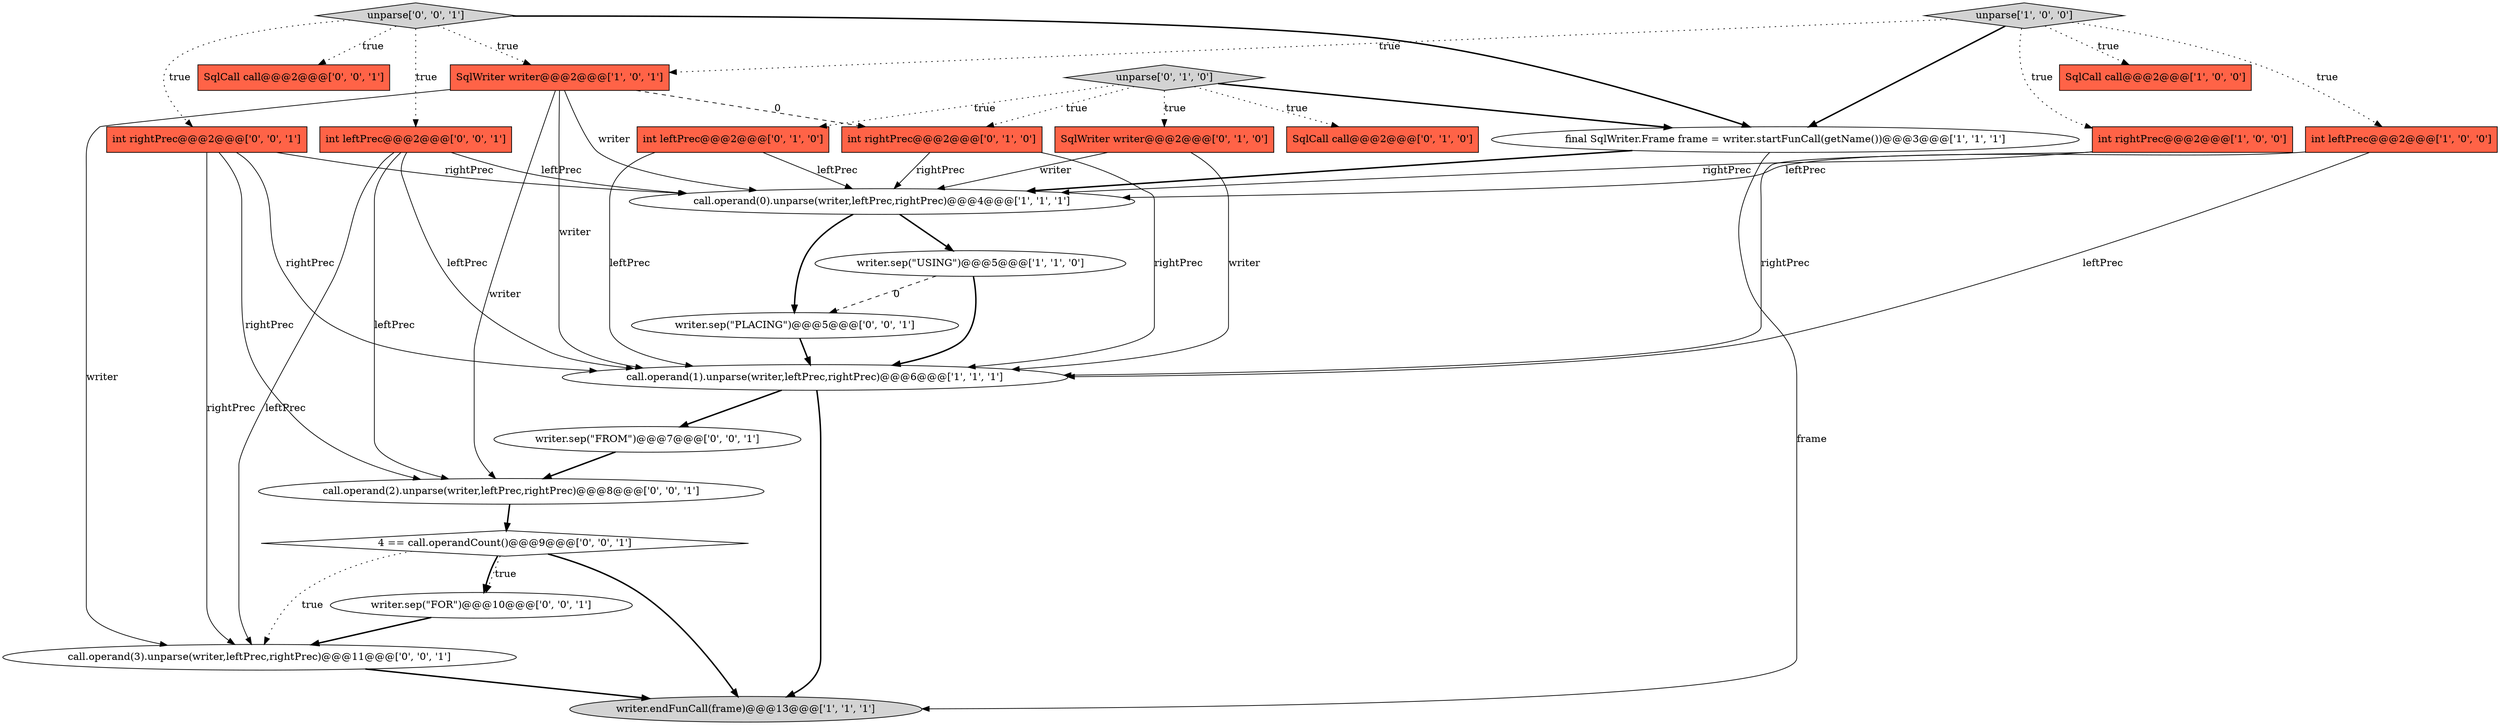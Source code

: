 digraph {
24 [style = filled, label = "writer.sep(\"FOR\")@@@10@@@['0', '0', '1']", fillcolor = white, shape = ellipse image = "AAA0AAABBB3BBB"];
8 [style = filled, label = "unparse['1', '0', '0']", fillcolor = lightgray, shape = diamond image = "AAA0AAABBB1BBB"];
5 [style = filled, label = "writer.endFunCall(frame)@@@13@@@['1', '1', '1']", fillcolor = lightgray, shape = ellipse image = "AAA0AAABBB1BBB"];
19 [style = filled, label = "int rightPrec@@@2@@@['0', '0', '1']", fillcolor = tomato, shape = box image = "AAA0AAABBB3BBB"];
17 [style = filled, label = "writer.sep(\"FROM\")@@@7@@@['0', '0', '1']", fillcolor = white, shape = ellipse image = "AAA0AAABBB3BBB"];
0 [style = filled, label = "int leftPrec@@@2@@@['1', '0', '0']", fillcolor = tomato, shape = box image = "AAA0AAABBB1BBB"];
4 [style = filled, label = "int rightPrec@@@2@@@['1', '0', '0']", fillcolor = tomato, shape = box image = "AAA0AAABBB1BBB"];
14 [style = filled, label = "int rightPrec@@@2@@@['0', '1', '0']", fillcolor = tomato, shape = box image = "AAA1AAABBB2BBB"];
16 [style = filled, label = "int leftPrec@@@2@@@['0', '0', '1']", fillcolor = tomato, shape = box image = "AAA0AAABBB3BBB"];
20 [style = filled, label = "call.operand(2).unparse(writer,leftPrec,rightPrec)@@@8@@@['0', '0', '1']", fillcolor = white, shape = ellipse image = "AAA0AAABBB3BBB"];
10 [style = filled, label = "SqlCall call@@@2@@@['0', '1', '0']", fillcolor = tomato, shape = box image = "AAA0AAABBB2BBB"];
18 [style = filled, label = "call.operand(3).unparse(writer,leftPrec,rightPrec)@@@11@@@['0', '0', '1']", fillcolor = white, shape = ellipse image = "AAA0AAABBB3BBB"];
23 [style = filled, label = "writer.sep(\"PLACING\")@@@5@@@['0', '0', '1']", fillcolor = white, shape = ellipse image = "AAA0AAABBB3BBB"];
3 [style = filled, label = "SqlCall call@@@2@@@['1', '0', '0']", fillcolor = tomato, shape = box image = "AAA0AAABBB1BBB"];
13 [style = filled, label = "int leftPrec@@@2@@@['0', '1', '0']", fillcolor = tomato, shape = box image = "AAA0AAABBB2BBB"];
12 [style = filled, label = "unparse['0', '1', '0']", fillcolor = lightgray, shape = diamond image = "AAA0AAABBB2BBB"];
2 [style = filled, label = "final SqlWriter.Frame frame = writer.startFunCall(getName())@@@3@@@['1', '1', '1']", fillcolor = white, shape = ellipse image = "AAA0AAABBB1BBB"];
15 [style = filled, label = "unparse['0', '0', '1']", fillcolor = lightgray, shape = diamond image = "AAA0AAABBB3BBB"];
21 [style = filled, label = "4 == call.operandCount()@@@9@@@['0', '0', '1']", fillcolor = white, shape = diamond image = "AAA0AAABBB3BBB"];
22 [style = filled, label = "SqlCall call@@@2@@@['0', '0', '1']", fillcolor = tomato, shape = box image = "AAA0AAABBB3BBB"];
7 [style = filled, label = "call.operand(0).unparse(writer,leftPrec,rightPrec)@@@4@@@['1', '1', '1']", fillcolor = white, shape = ellipse image = "AAA0AAABBB1BBB"];
11 [style = filled, label = "SqlWriter writer@@@2@@@['0', '1', '0']", fillcolor = tomato, shape = box image = "AAA0AAABBB2BBB"];
1 [style = filled, label = "call.operand(1).unparse(writer,leftPrec,rightPrec)@@@6@@@['1', '1', '1']", fillcolor = white, shape = ellipse image = "AAA0AAABBB1BBB"];
9 [style = filled, label = "writer.sep(\"USING\")@@@5@@@['1', '1', '0']", fillcolor = white, shape = ellipse image = "AAA0AAABBB1BBB"];
6 [style = filled, label = "SqlWriter writer@@@2@@@['1', '0', '1']", fillcolor = tomato, shape = box image = "AAA0AAABBB1BBB"];
1->5 [style = bold, label=""];
0->7 [style = solid, label="leftPrec"];
15->2 [style = bold, label=""];
4->7 [style = solid, label="rightPrec"];
21->18 [style = dotted, label="true"];
13->1 [style = solid, label="leftPrec"];
19->20 [style = solid, label="rightPrec"];
6->7 [style = solid, label="writer"];
15->22 [style = dotted, label="true"];
14->7 [style = solid, label="rightPrec"];
21->24 [style = bold, label=""];
6->14 [style = dashed, label="0"];
15->16 [style = dotted, label="true"];
13->7 [style = solid, label="leftPrec"];
24->18 [style = bold, label=""];
8->4 [style = dotted, label="true"];
8->3 [style = dotted, label="true"];
11->1 [style = solid, label="writer"];
9->23 [style = dashed, label="0"];
1->17 [style = bold, label=""];
19->18 [style = solid, label="rightPrec"];
16->18 [style = solid, label="leftPrec"];
0->1 [style = solid, label="leftPrec"];
20->21 [style = bold, label=""];
7->9 [style = bold, label=""];
12->11 [style = dotted, label="true"];
21->5 [style = bold, label=""];
6->1 [style = solid, label="writer"];
12->14 [style = dotted, label="true"];
12->2 [style = bold, label=""];
12->13 [style = dotted, label="true"];
19->7 [style = solid, label="rightPrec"];
8->6 [style = dotted, label="true"];
12->10 [style = dotted, label="true"];
8->2 [style = bold, label=""];
21->24 [style = dotted, label="true"];
15->19 [style = dotted, label="true"];
18->5 [style = bold, label=""];
15->6 [style = dotted, label="true"];
16->7 [style = solid, label="leftPrec"];
7->23 [style = bold, label=""];
6->20 [style = solid, label="writer"];
16->1 [style = solid, label="leftPrec"];
16->20 [style = solid, label="leftPrec"];
23->1 [style = bold, label=""];
2->5 [style = solid, label="frame"];
8->0 [style = dotted, label="true"];
14->1 [style = solid, label="rightPrec"];
6->18 [style = solid, label="writer"];
2->7 [style = bold, label=""];
11->7 [style = solid, label="writer"];
9->1 [style = bold, label=""];
4->1 [style = solid, label="rightPrec"];
19->1 [style = solid, label="rightPrec"];
17->20 [style = bold, label=""];
}
